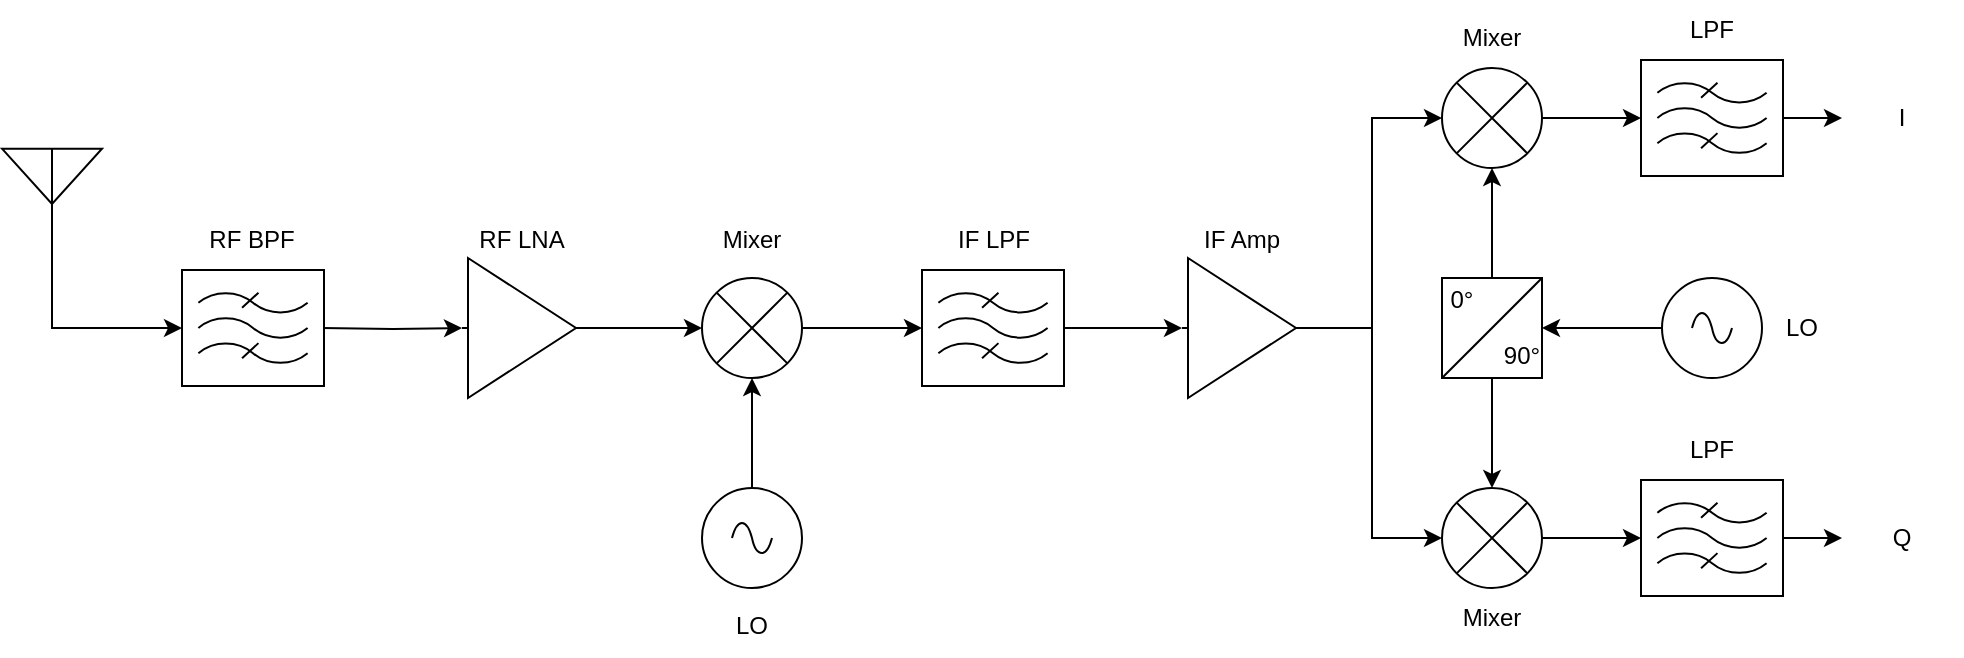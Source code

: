 <mxfile version="24.8.3">
  <diagram name="Page-1" id="zT0M7SMB6z9qxpsJ-Omt">
    <mxGraphModel dx="1055" dy="660" grid="1" gridSize="10" guides="1" tooltips="1" connect="1" arrows="1" fold="1" page="1" pageScale="1" pageWidth="850" pageHeight="1100" math="0" shadow="0">
      <root>
        <mxCell id="0" />
        <mxCell id="1" parent="0" />
        <mxCell id="dGMlPyoEv6RWTaXQxsTw-6" style="edgeStyle=orthogonalEdgeStyle;rounded=0;orthogonalLoop=1;jettySize=auto;html=1;entryX=0;entryY=0.5;entryDx=0;entryDy=0;entryPerimeter=0;" edge="1" parent="1" source="dGMlPyoEv6RWTaXQxsTw-1">
          <mxGeometry relative="1" as="geometry">
            <mxPoint x="220" y="220" as="targetPoint" />
            <Array as="points">
              <mxPoint x="155" y="220" />
            </Array>
          </mxGeometry>
        </mxCell>
        <mxCell id="dGMlPyoEv6RWTaXQxsTw-1" value="" style="verticalLabelPosition=bottom;shadow=0;dashed=0;align=center;html=1;verticalAlign=top;shape=mxgraph.electrical.radio.aerial_-_antenna_2;" vertex="1" parent="1">
          <mxGeometry x="130" y="130" width="50" height="70" as="geometry" />
        </mxCell>
        <mxCell id="dGMlPyoEv6RWTaXQxsTw-7" value="" style="verticalLabelPosition=bottom;shadow=0;dashed=0;align=center;html=1;verticalAlign=top;shape=mxgraph.electrical.abstract.amplifier;" vertex="1" parent="1">
          <mxGeometry x="360" y="185" width="60" height="70" as="geometry" />
        </mxCell>
        <mxCell id="dGMlPyoEv6RWTaXQxsTw-8" style="edgeStyle=orthogonalEdgeStyle;rounded=0;orthogonalLoop=1;jettySize=auto;html=1;entryX=0;entryY=0.5;entryDx=0;entryDy=0;entryPerimeter=0;" edge="1" parent="1" target="dGMlPyoEv6RWTaXQxsTw-7">
          <mxGeometry relative="1" as="geometry">
            <mxPoint x="290" y="220" as="sourcePoint" />
          </mxGeometry>
        </mxCell>
        <mxCell id="dGMlPyoEv6RWTaXQxsTw-9" value="" style="verticalLabelPosition=bottom;shadow=0;dashed=0;align=center;html=1;verticalAlign=top;shape=mxgraph.electrical.abstract.multiplier;" vertex="1" parent="1">
          <mxGeometry x="480" y="195" width="50" height="50" as="geometry" />
        </mxCell>
        <mxCell id="dGMlPyoEv6RWTaXQxsTw-10" value="" style="pointerEvents=1;verticalLabelPosition=bottom;shadow=0;dashed=0;align=center;html=1;verticalAlign=top;shape=mxgraph.electrical.signal_sources.source;aspect=fixed;points=[[0.5,0,0],[1,0.5,0],[0.5,1,0],[0,0.5,0]];elSignalType=ac;" vertex="1" parent="1">
          <mxGeometry x="480" y="300" width="50" height="50" as="geometry" />
        </mxCell>
        <mxCell id="dGMlPyoEv6RWTaXQxsTw-11" style="edgeStyle=orthogonalEdgeStyle;rounded=0;orthogonalLoop=1;jettySize=auto;html=1;entryX=0.5;entryY=1;entryDx=0;entryDy=0;entryPerimeter=0;" edge="1" parent="1" source="dGMlPyoEv6RWTaXQxsTw-10" target="dGMlPyoEv6RWTaXQxsTw-9">
          <mxGeometry relative="1" as="geometry" />
        </mxCell>
        <mxCell id="dGMlPyoEv6RWTaXQxsTw-12" style="edgeStyle=orthogonalEdgeStyle;rounded=0;orthogonalLoop=1;jettySize=auto;html=1;entryX=0;entryY=0.5;entryDx=0;entryDy=0;entryPerimeter=0;" edge="1" parent="1" source="dGMlPyoEv6RWTaXQxsTw-7" target="dGMlPyoEv6RWTaXQxsTw-9">
          <mxGeometry relative="1" as="geometry" />
        </mxCell>
        <mxCell id="dGMlPyoEv6RWTaXQxsTw-14" value="" style="verticalLabelPosition=bottom;shadow=0;dashed=0;align=center;html=1;verticalAlign=top;shape=mxgraph.electrical.abstract.filter;" vertex="1" parent="1">
          <mxGeometry x="220" y="191" width="71" height="58" as="geometry" />
        </mxCell>
        <mxCell id="dGMlPyoEv6RWTaXQxsTw-16" value="" style="verticalLabelPosition=bottom;shadow=0;dashed=0;align=center;html=1;verticalAlign=top;shape=mxgraph.electrical.abstract.filter;" vertex="1" parent="1">
          <mxGeometry x="590" y="191" width="71" height="58" as="geometry" />
        </mxCell>
        <mxCell id="dGMlPyoEv6RWTaXQxsTw-17" style="edgeStyle=orthogonalEdgeStyle;rounded=0;orthogonalLoop=1;jettySize=auto;html=1;entryX=0;entryY=0.5;entryDx=0;entryDy=0;entryPerimeter=0;" edge="1" parent="1" source="dGMlPyoEv6RWTaXQxsTw-9" target="dGMlPyoEv6RWTaXQxsTw-16">
          <mxGeometry relative="1" as="geometry" />
        </mxCell>
        <mxCell id="dGMlPyoEv6RWTaXQxsTw-18" value="" style="verticalLabelPosition=bottom;shadow=0;dashed=0;align=center;html=1;verticalAlign=top;shape=mxgraph.electrical.abstract.amplifier;" vertex="1" parent="1">
          <mxGeometry x="720" y="185" width="60" height="70" as="geometry" />
        </mxCell>
        <mxCell id="dGMlPyoEv6RWTaXQxsTw-19" style="edgeStyle=orthogonalEdgeStyle;rounded=0;orthogonalLoop=1;jettySize=auto;html=1;entryX=0;entryY=0.5;entryDx=0;entryDy=0;entryPerimeter=0;" edge="1" parent="1" source="dGMlPyoEv6RWTaXQxsTw-16" target="dGMlPyoEv6RWTaXQxsTw-18">
          <mxGeometry relative="1" as="geometry" />
        </mxCell>
        <mxCell id="dGMlPyoEv6RWTaXQxsTw-20" value="" style="verticalLabelPosition=bottom;shadow=0;dashed=0;align=center;html=1;verticalAlign=top;shape=mxgraph.electrical.abstract.multiplier;" vertex="1" parent="1">
          <mxGeometry x="850" y="90" width="50" height="50" as="geometry" />
        </mxCell>
        <mxCell id="dGMlPyoEv6RWTaXQxsTw-21" value="" style="verticalLabelPosition=bottom;shadow=0;dashed=0;align=center;html=1;verticalAlign=top;shape=mxgraph.electrical.abstract.multiplier;" vertex="1" parent="1">
          <mxGeometry x="850" y="300" width="50" height="50" as="geometry" />
        </mxCell>
        <mxCell id="dGMlPyoEv6RWTaXQxsTw-22" style="edgeStyle=orthogonalEdgeStyle;rounded=0;orthogonalLoop=1;jettySize=auto;html=1;entryX=0;entryY=0.5;entryDx=0;entryDy=0;entryPerimeter=0;" edge="1" parent="1" source="dGMlPyoEv6RWTaXQxsTw-18" target="dGMlPyoEv6RWTaXQxsTw-20">
          <mxGeometry relative="1" as="geometry" />
        </mxCell>
        <mxCell id="dGMlPyoEv6RWTaXQxsTw-23" style="edgeStyle=orthogonalEdgeStyle;rounded=0;orthogonalLoop=1;jettySize=auto;html=1;entryX=0;entryY=0.5;entryDx=0;entryDy=0;entryPerimeter=0;" edge="1" parent="1" source="dGMlPyoEv6RWTaXQxsTw-18" target="dGMlPyoEv6RWTaXQxsTw-21">
          <mxGeometry relative="1" as="geometry" />
        </mxCell>
        <mxCell id="dGMlPyoEv6RWTaXQxsTw-24" value="" style="rounded=0;whiteSpace=wrap;html=1;" vertex="1" parent="1">
          <mxGeometry x="850" y="195" width="50" height="50" as="geometry" />
        </mxCell>
        <mxCell id="dGMlPyoEv6RWTaXQxsTw-28" style="edgeStyle=orthogonalEdgeStyle;rounded=0;orthogonalLoop=1;jettySize=auto;html=1;entryX=0.5;entryY=0;entryDx=0;entryDy=0;entryPerimeter=0;" edge="1" parent="1" source="dGMlPyoEv6RWTaXQxsTw-24" target="dGMlPyoEv6RWTaXQxsTw-21">
          <mxGeometry relative="1" as="geometry" />
        </mxCell>
        <mxCell id="dGMlPyoEv6RWTaXQxsTw-29" style="edgeStyle=orthogonalEdgeStyle;rounded=0;orthogonalLoop=1;jettySize=auto;html=1;entryX=0.5;entryY=1;entryDx=0;entryDy=0;entryPerimeter=0;" edge="1" parent="1" source="dGMlPyoEv6RWTaXQxsTw-24" target="dGMlPyoEv6RWTaXQxsTw-20">
          <mxGeometry relative="1" as="geometry" />
        </mxCell>
        <mxCell id="dGMlPyoEv6RWTaXQxsTw-30" value="" style="endArrow=none;html=1;rounded=0;entryX=1;entryY=0;entryDx=0;entryDy=0;exitX=0;exitY=1;exitDx=0;exitDy=0;" edge="1" parent="1" source="dGMlPyoEv6RWTaXQxsTw-24" target="dGMlPyoEv6RWTaXQxsTw-24">
          <mxGeometry width="50" height="50" relative="1" as="geometry">
            <mxPoint x="840" y="270" as="sourcePoint" />
            <mxPoint x="890" y="220" as="targetPoint" />
          </mxGeometry>
        </mxCell>
        <mxCell id="dGMlPyoEv6RWTaXQxsTw-31" value="0°" style="text;html=1;align=center;verticalAlign=middle;whiteSpace=wrap;rounded=0;" vertex="1" parent="1">
          <mxGeometry x="830" y="191" width="60" height="30" as="geometry" />
        </mxCell>
        <mxCell id="dGMlPyoEv6RWTaXQxsTw-32" value="90°" style="text;html=1;align=center;verticalAlign=middle;whiteSpace=wrap;rounded=0;" vertex="1" parent="1">
          <mxGeometry x="860" y="219" width="60" height="30" as="geometry" />
        </mxCell>
        <mxCell id="dGMlPyoEv6RWTaXQxsTw-34" style="edgeStyle=orthogonalEdgeStyle;rounded=0;orthogonalLoop=1;jettySize=auto;html=1;entryX=1;entryY=0.5;entryDx=0;entryDy=0;" edge="1" parent="1" source="dGMlPyoEv6RWTaXQxsTw-33" target="dGMlPyoEv6RWTaXQxsTw-24">
          <mxGeometry relative="1" as="geometry" />
        </mxCell>
        <mxCell id="dGMlPyoEv6RWTaXQxsTw-33" value="" style="pointerEvents=1;verticalLabelPosition=bottom;shadow=0;dashed=0;align=center;html=1;verticalAlign=top;shape=mxgraph.electrical.signal_sources.source;aspect=fixed;points=[[0.5,0,0],[1,0.5,0],[0.5,1,0],[0,0.5,0]];elSignalType=ac;" vertex="1" parent="1">
          <mxGeometry x="960" y="195" width="50" height="50" as="geometry" />
        </mxCell>
        <mxCell id="dGMlPyoEv6RWTaXQxsTw-39" style="edgeStyle=orthogonalEdgeStyle;rounded=0;orthogonalLoop=1;jettySize=auto;html=1;" edge="1" parent="1" source="dGMlPyoEv6RWTaXQxsTw-35">
          <mxGeometry relative="1" as="geometry">
            <mxPoint x="1050" y="115" as="targetPoint" />
          </mxGeometry>
        </mxCell>
        <mxCell id="dGMlPyoEv6RWTaXQxsTw-35" value="" style="verticalLabelPosition=bottom;shadow=0;dashed=0;align=center;html=1;verticalAlign=top;shape=mxgraph.electrical.abstract.filter;" vertex="1" parent="1">
          <mxGeometry x="949.5" y="86" width="71" height="58" as="geometry" />
        </mxCell>
        <mxCell id="dGMlPyoEv6RWTaXQxsTw-40" style="edgeStyle=orthogonalEdgeStyle;rounded=0;orthogonalLoop=1;jettySize=auto;html=1;" edge="1" parent="1" source="dGMlPyoEv6RWTaXQxsTw-36">
          <mxGeometry relative="1" as="geometry">
            <mxPoint x="1050" y="325.0" as="targetPoint" />
          </mxGeometry>
        </mxCell>
        <mxCell id="dGMlPyoEv6RWTaXQxsTw-36" value="" style="verticalLabelPosition=bottom;shadow=0;dashed=0;align=center;html=1;verticalAlign=top;shape=mxgraph.electrical.abstract.filter;" vertex="1" parent="1">
          <mxGeometry x="949.5" y="296" width="71" height="58" as="geometry" />
        </mxCell>
        <mxCell id="dGMlPyoEv6RWTaXQxsTw-37" style="edgeStyle=orthogonalEdgeStyle;rounded=0;orthogonalLoop=1;jettySize=auto;html=1;entryX=0;entryY=0.5;entryDx=0;entryDy=0;entryPerimeter=0;" edge="1" parent="1" source="dGMlPyoEv6RWTaXQxsTw-21" target="dGMlPyoEv6RWTaXQxsTw-36">
          <mxGeometry relative="1" as="geometry" />
        </mxCell>
        <mxCell id="dGMlPyoEv6RWTaXQxsTw-38" style="edgeStyle=orthogonalEdgeStyle;rounded=0;orthogonalLoop=1;jettySize=auto;html=1;entryX=0;entryY=0.5;entryDx=0;entryDy=0;entryPerimeter=0;" edge="1" parent="1" source="dGMlPyoEv6RWTaXQxsTw-20" target="dGMlPyoEv6RWTaXQxsTw-35">
          <mxGeometry relative="1" as="geometry" />
        </mxCell>
        <mxCell id="dGMlPyoEv6RWTaXQxsTw-41" value="Q" style="text;html=1;align=center;verticalAlign=middle;whiteSpace=wrap;rounded=0;" vertex="1" parent="1">
          <mxGeometry x="1050" y="310" width="60" height="30" as="geometry" />
        </mxCell>
        <mxCell id="dGMlPyoEv6RWTaXQxsTw-42" value="I" style="text;html=1;align=center;verticalAlign=middle;whiteSpace=wrap;rounded=0;" vertex="1" parent="1">
          <mxGeometry x="1050" y="100" width="60" height="30" as="geometry" />
        </mxCell>
        <mxCell id="dGMlPyoEv6RWTaXQxsTw-43" value="RF BPF" style="text;html=1;align=center;verticalAlign=middle;whiteSpace=wrap;rounded=0;" vertex="1" parent="1">
          <mxGeometry x="225" y="161" width="60" height="30" as="geometry" />
        </mxCell>
        <mxCell id="dGMlPyoEv6RWTaXQxsTw-44" value="RF LNA" style="text;html=1;align=center;verticalAlign=middle;whiteSpace=wrap;rounded=0;" vertex="1" parent="1">
          <mxGeometry x="360" y="161" width="60" height="30" as="geometry" />
        </mxCell>
        <mxCell id="dGMlPyoEv6RWTaXQxsTw-45" value="Mixer" style="text;html=1;align=center;verticalAlign=middle;whiteSpace=wrap;rounded=0;" vertex="1" parent="1">
          <mxGeometry x="475" y="161" width="60" height="30" as="geometry" />
        </mxCell>
        <mxCell id="dGMlPyoEv6RWTaXQxsTw-47" value="LO" style="text;html=1;align=center;verticalAlign=middle;whiteSpace=wrap;rounded=0;" vertex="1" parent="1">
          <mxGeometry x="475" y="354" width="60" height="30" as="geometry" />
        </mxCell>
        <mxCell id="dGMlPyoEv6RWTaXQxsTw-48" value="IF LPF" style="text;html=1;align=center;verticalAlign=middle;whiteSpace=wrap;rounded=0;" vertex="1" parent="1">
          <mxGeometry x="596" y="161" width="60" height="30" as="geometry" />
        </mxCell>
        <mxCell id="dGMlPyoEv6RWTaXQxsTw-49" value="IF Amp" style="text;html=1;align=center;verticalAlign=middle;whiteSpace=wrap;rounded=0;" vertex="1" parent="1">
          <mxGeometry x="720" y="161" width="60" height="30" as="geometry" />
        </mxCell>
        <mxCell id="dGMlPyoEv6RWTaXQxsTw-50" value="LO" style="text;html=1;align=center;verticalAlign=middle;whiteSpace=wrap;rounded=0;" vertex="1" parent="1">
          <mxGeometry x="1000" y="205" width="60" height="30" as="geometry" />
        </mxCell>
        <mxCell id="dGMlPyoEv6RWTaXQxsTw-51" value="Mixer" style="text;html=1;align=center;verticalAlign=middle;whiteSpace=wrap;rounded=0;" vertex="1" parent="1">
          <mxGeometry x="845" y="60" width="60" height="30" as="geometry" />
        </mxCell>
        <mxCell id="dGMlPyoEv6RWTaXQxsTw-52" value="Mixer" style="text;html=1;align=center;verticalAlign=middle;whiteSpace=wrap;rounded=0;" vertex="1" parent="1">
          <mxGeometry x="845" y="350" width="60" height="30" as="geometry" />
        </mxCell>
        <mxCell id="dGMlPyoEv6RWTaXQxsTw-53" value="&lt;div&gt;LPF&lt;/div&gt;" style="text;html=1;align=center;verticalAlign=middle;whiteSpace=wrap;rounded=0;" vertex="1" parent="1">
          <mxGeometry x="955" y="266" width="60" height="30" as="geometry" />
        </mxCell>
        <mxCell id="dGMlPyoEv6RWTaXQxsTw-54" value="LPF" style="text;html=1;align=center;verticalAlign=middle;whiteSpace=wrap;rounded=0;" vertex="1" parent="1">
          <mxGeometry x="955" y="56" width="60" height="30" as="geometry" />
        </mxCell>
      </root>
    </mxGraphModel>
  </diagram>
</mxfile>
